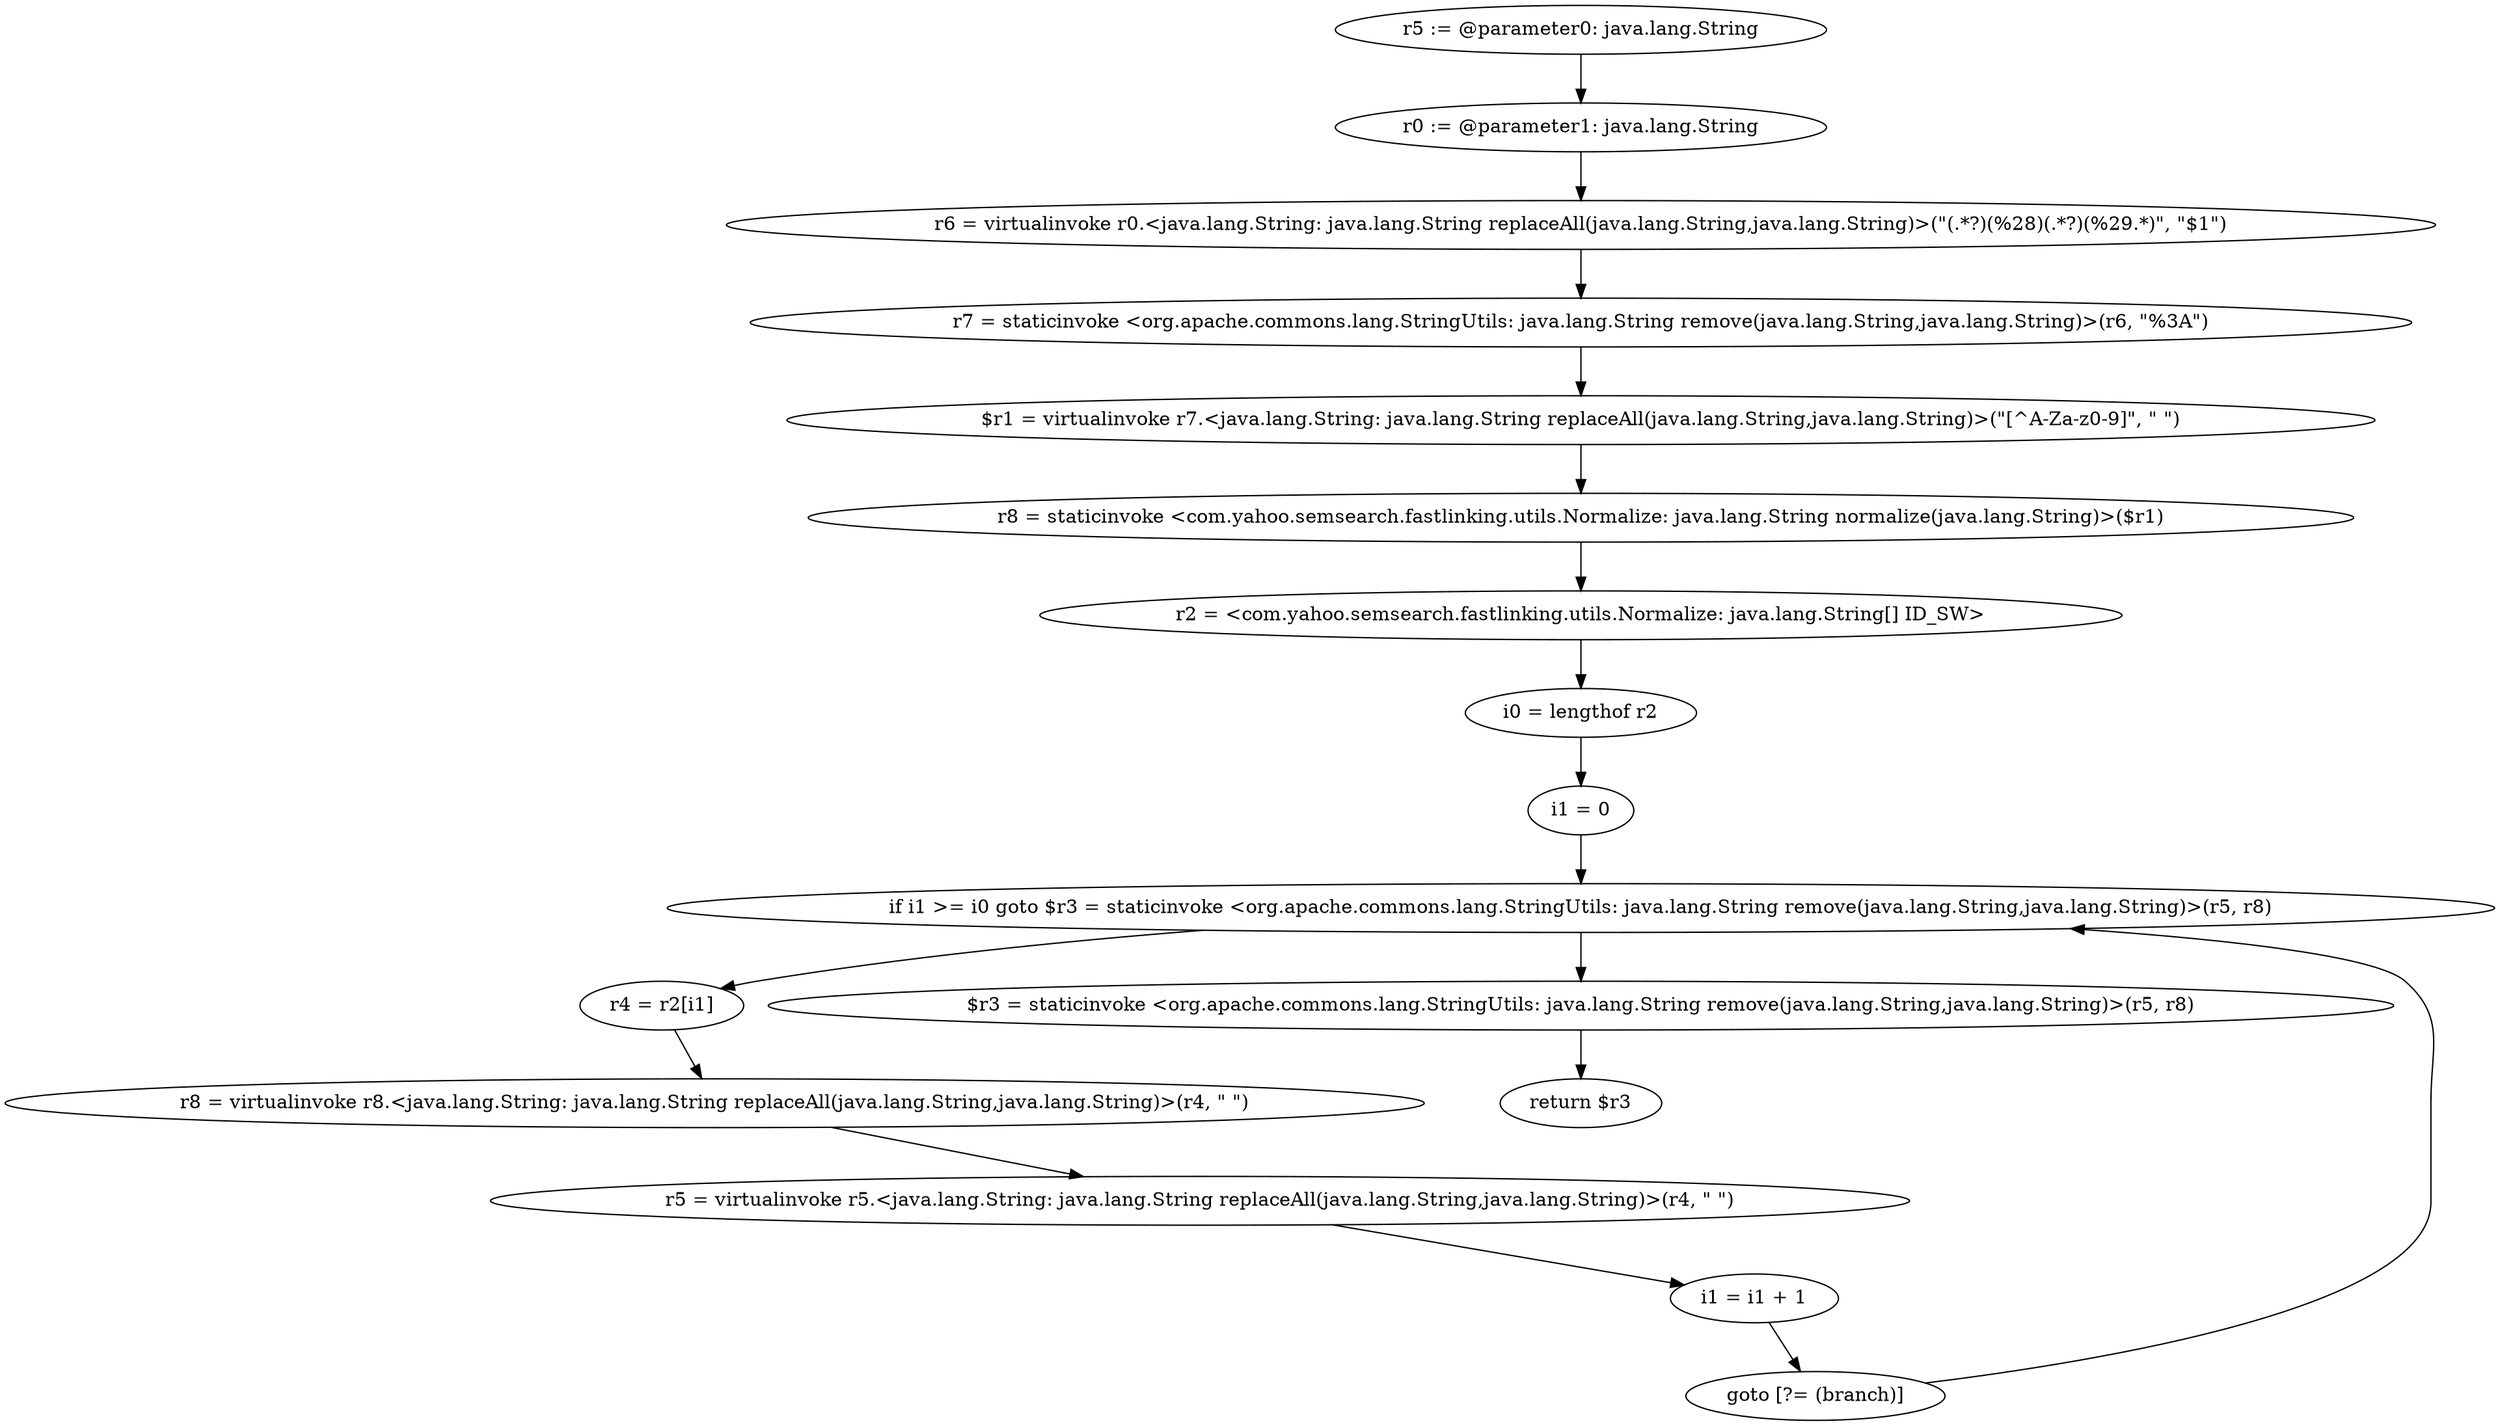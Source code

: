 digraph "unitGraph" {
    "r5 := @parameter0: java.lang.String"
    "r0 := @parameter1: java.lang.String"
    "r6 = virtualinvoke r0.<java.lang.String: java.lang.String replaceAll(java.lang.String,java.lang.String)>(\"(.*?)(%28)(.*?)(%29.*)\", \"$1\")"
    "r7 = staticinvoke <org.apache.commons.lang.StringUtils: java.lang.String remove(java.lang.String,java.lang.String)>(r6, \"%3A\")"
    "$r1 = virtualinvoke r7.<java.lang.String: java.lang.String replaceAll(java.lang.String,java.lang.String)>(\"[^A-Za-z0-9]\", \" \")"
    "r8 = staticinvoke <com.yahoo.semsearch.fastlinking.utils.Normalize: java.lang.String normalize(java.lang.String)>($r1)"
    "r2 = <com.yahoo.semsearch.fastlinking.utils.Normalize: java.lang.String[] ID_SW>"
    "i0 = lengthof r2"
    "i1 = 0"
    "if i1 >= i0 goto $r3 = staticinvoke <org.apache.commons.lang.StringUtils: java.lang.String remove(java.lang.String,java.lang.String)>(r5, r8)"
    "r4 = r2[i1]"
    "r8 = virtualinvoke r8.<java.lang.String: java.lang.String replaceAll(java.lang.String,java.lang.String)>(r4, \" \")"
    "r5 = virtualinvoke r5.<java.lang.String: java.lang.String replaceAll(java.lang.String,java.lang.String)>(r4, \" \")"
    "i1 = i1 + 1"
    "goto [?= (branch)]"
    "$r3 = staticinvoke <org.apache.commons.lang.StringUtils: java.lang.String remove(java.lang.String,java.lang.String)>(r5, r8)"
    "return $r3"
    "r5 := @parameter0: java.lang.String"->"r0 := @parameter1: java.lang.String";
    "r0 := @parameter1: java.lang.String"->"r6 = virtualinvoke r0.<java.lang.String: java.lang.String replaceAll(java.lang.String,java.lang.String)>(\"(.*?)(%28)(.*?)(%29.*)\", \"$1\")";
    "r6 = virtualinvoke r0.<java.lang.String: java.lang.String replaceAll(java.lang.String,java.lang.String)>(\"(.*?)(%28)(.*?)(%29.*)\", \"$1\")"->"r7 = staticinvoke <org.apache.commons.lang.StringUtils: java.lang.String remove(java.lang.String,java.lang.String)>(r6, \"%3A\")";
    "r7 = staticinvoke <org.apache.commons.lang.StringUtils: java.lang.String remove(java.lang.String,java.lang.String)>(r6, \"%3A\")"->"$r1 = virtualinvoke r7.<java.lang.String: java.lang.String replaceAll(java.lang.String,java.lang.String)>(\"[^A-Za-z0-9]\", \" \")";
    "$r1 = virtualinvoke r7.<java.lang.String: java.lang.String replaceAll(java.lang.String,java.lang.String)>(\"[^A-Za-z0-9]\", \" \")"->"r8 = staticinvoke <com.yahoo.semsearch.fastlinking.utils.Normalize: java.lang.String normalize(java.lang.String)>($r1)";
    "r8 = staticinvoke <com.yahoo.semsearch.fastlinking.utils.Normalize: java.lang.String normalize(java.lang.String)>($r1)"->"r2 = <com.yahoo.semsearch.fastlinking.utils.Normalize: java.lang.String[] ID_SW>";
    "r2 = <com.yahoo.semsearch.fastlinking.utils.Normalize: java.lang.String[] ID_SW>"->"i0 = lengthof r2";
    "i0 = lengthof r2"->"i1 = 0";
    "i1 = 0"->"if i1 >= i0 goto $r3 = staticinvoke <org.apache.commons.lang.StringUtils: java.lang.String remove(java.lang.String,java.lang.String)>(r5, r8)";
    "if i1 >= i0 goto $r3 = staticinvoke <org.apache.commons.lang.StringUtils: java.lang.String remove(java.lang.String,java.lang.String)>(r5, r8)"->"r4 = r2[i1]";
    "if i1 >= i0 goto $r3 = staticinvoke <org.apache.commons.lang.StringUtils: java.lang.String remove(java.lang.String,java.lang.String)>(r5, r8)"->"$r3 = staticinvoke <org.apache.commons.lang.StringUtils: java.lang.String remove(java.lang.String,java.lang.String)>(r5, r8)";
    "r4 = r2[i1]"->"r8 = virtualinvoke r8.<java.lang.String: java.lang.String replaceAll(java.lang.String,java.lang.String)>(r4, \" \")";
    "r8 = virtualinvoke r8.<java.lang.String: java.lang.String replaceAll(java.lang.String,java.lang.String)>(r4, \" \")"->"r5 = virtualinvoke r5.<java.lang.String: java.lang.String replaceAll(java.lang.String,java.lang.String)>(r4, \" \")";
    "r5 = virtualinvoke r5.<java.lang.String: java.lang.String replaceAll(java.lang.String,java.lang.String)>(r4, \" \")"->"i1 = i1 + 1";
    "i1 = i1 + 1"->"goto [?= (branch)]";
    "goto [?= (branch)]"->"if i1 >= i0 goto $r3 = staticinvoke <org.apache.commons.lang.StringUtils: java.lang.String remove(java.lang.String,java.lang.String)>(r5, r8)";
    "$r3 = staticinvoke <org.apache.commons.lang.StringUtils: java.lang.String remove(java.lang.String,java.lang.String)>(r5, r8)"->"return $r3";
}
